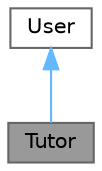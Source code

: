 digraph "Tutor"
{
 // LATEX_PDF_SIZE
  bgcolor="transparent";
  edge [fontname=Helvetica,fontsize=10,labelfontname=Helvetica,labelfontsize=10];
  node [fontname=Helvetica,fontsize=10,shape=box,height=0.2,width=0.4];
  Node1 [id="Node000001",label="Tutor",height=0.2,width=0.4,color="gray40", fillcolor="grey60", style="filled", fontcolor="black",tooltip="The Tutor class."];
  Node2 -> Node1 [id="edge2_Node000001_Node000002",dir="back",color="steelblue1",style="solid",tooltip=" "];
  Node2 [id="Node000002",label="User",height=0.2,width=0.4,color="gray40", fillcolor="white", style="filled",URL="$class_user.html",tooltip="The User class."];
}
